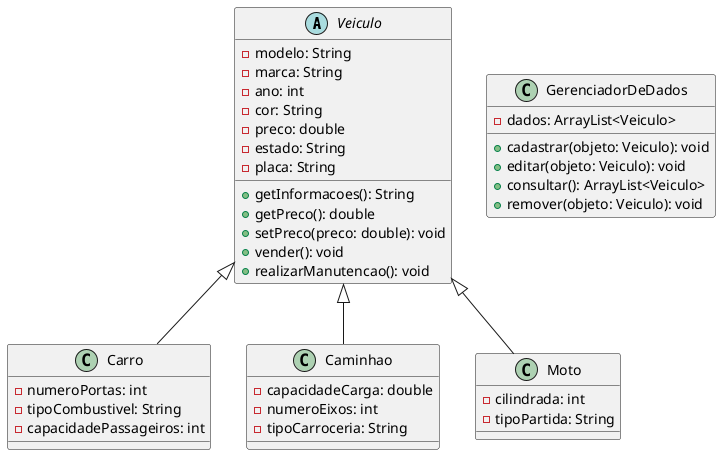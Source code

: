@startuml Concessionaria

!define SYSTEM_STYLE_CLASSIC
abstract class Veiculo {
    - modelo: String
    - marca: String
    - ano: int
    - cor: String
    - preco: double
    - estado: String
    - placa: String
    + getInformacoes(): String
    + getPreco(): double
    + setPreco(preco: double): void
    + vender(): void
    + realizarManutencao(): void
}

class Carro {
    - numeroPortas: int
    - tipoCombustivel: String
    - capacidadePassageiros: int
}

class Caminhao {
    - capacidadeCarga: double
    - numeroEixos: int
    - tipoCarroceria: String
}

class Moto {
    - cilindrada: int
    - tipoPartida: String
}

class GerenciadorDeDados {
    - dados: ArrayList<Veiculo>
    + cadastrar(objeto: Veiculo): void
    + editar(objeto: Veiculo): void
    + consultar(): ArrayList<Veiculo>
    + remover(objeto: Veiculo): void
}

Veiculo <|-- Carro
Veiculo <|-- Caminhao
Veiculo <|-- Moto

@enduml


@startuml teste
left to right direction
actor Usuario as user
rectangle Sistema {
    usecase (Cadastrar Item) as cadastrar
    usecase (Editar Item) as editar
    usecase (Consultar Item) as consultar
    usecase (Remover Item) as remover
}
user --> cadastrar
user --> editar
user --> consultar
user --> remover
@enduml